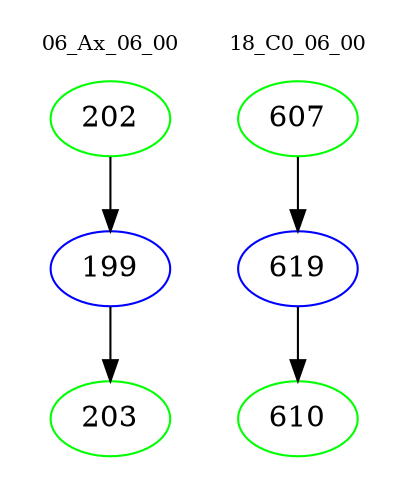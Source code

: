 digraph{
subgraph cluster_0 {
color = white
label = "06_Ax_06_00";
fontsize=10;
T0_202 [label="202", color="green"]
T0_202 -> T0_199 [color="black"]
T0_199 [label="199", color="blue"]
T0_199 -> T0_203 [color="black"]
T0_203 [label="203", color="green"]
}
subgraph cluster_1 {
color = white
label = "18_C0_06_00";
fontsize=10;
T1_607 [label="607", color="green"]
T1_607 -> T1_619 [color="black"]
T1_619 [label="619", color="blue"]
T1_619 -> T1_610 [color="black"]
T1_610 [label="610", color="green"]
}
}
